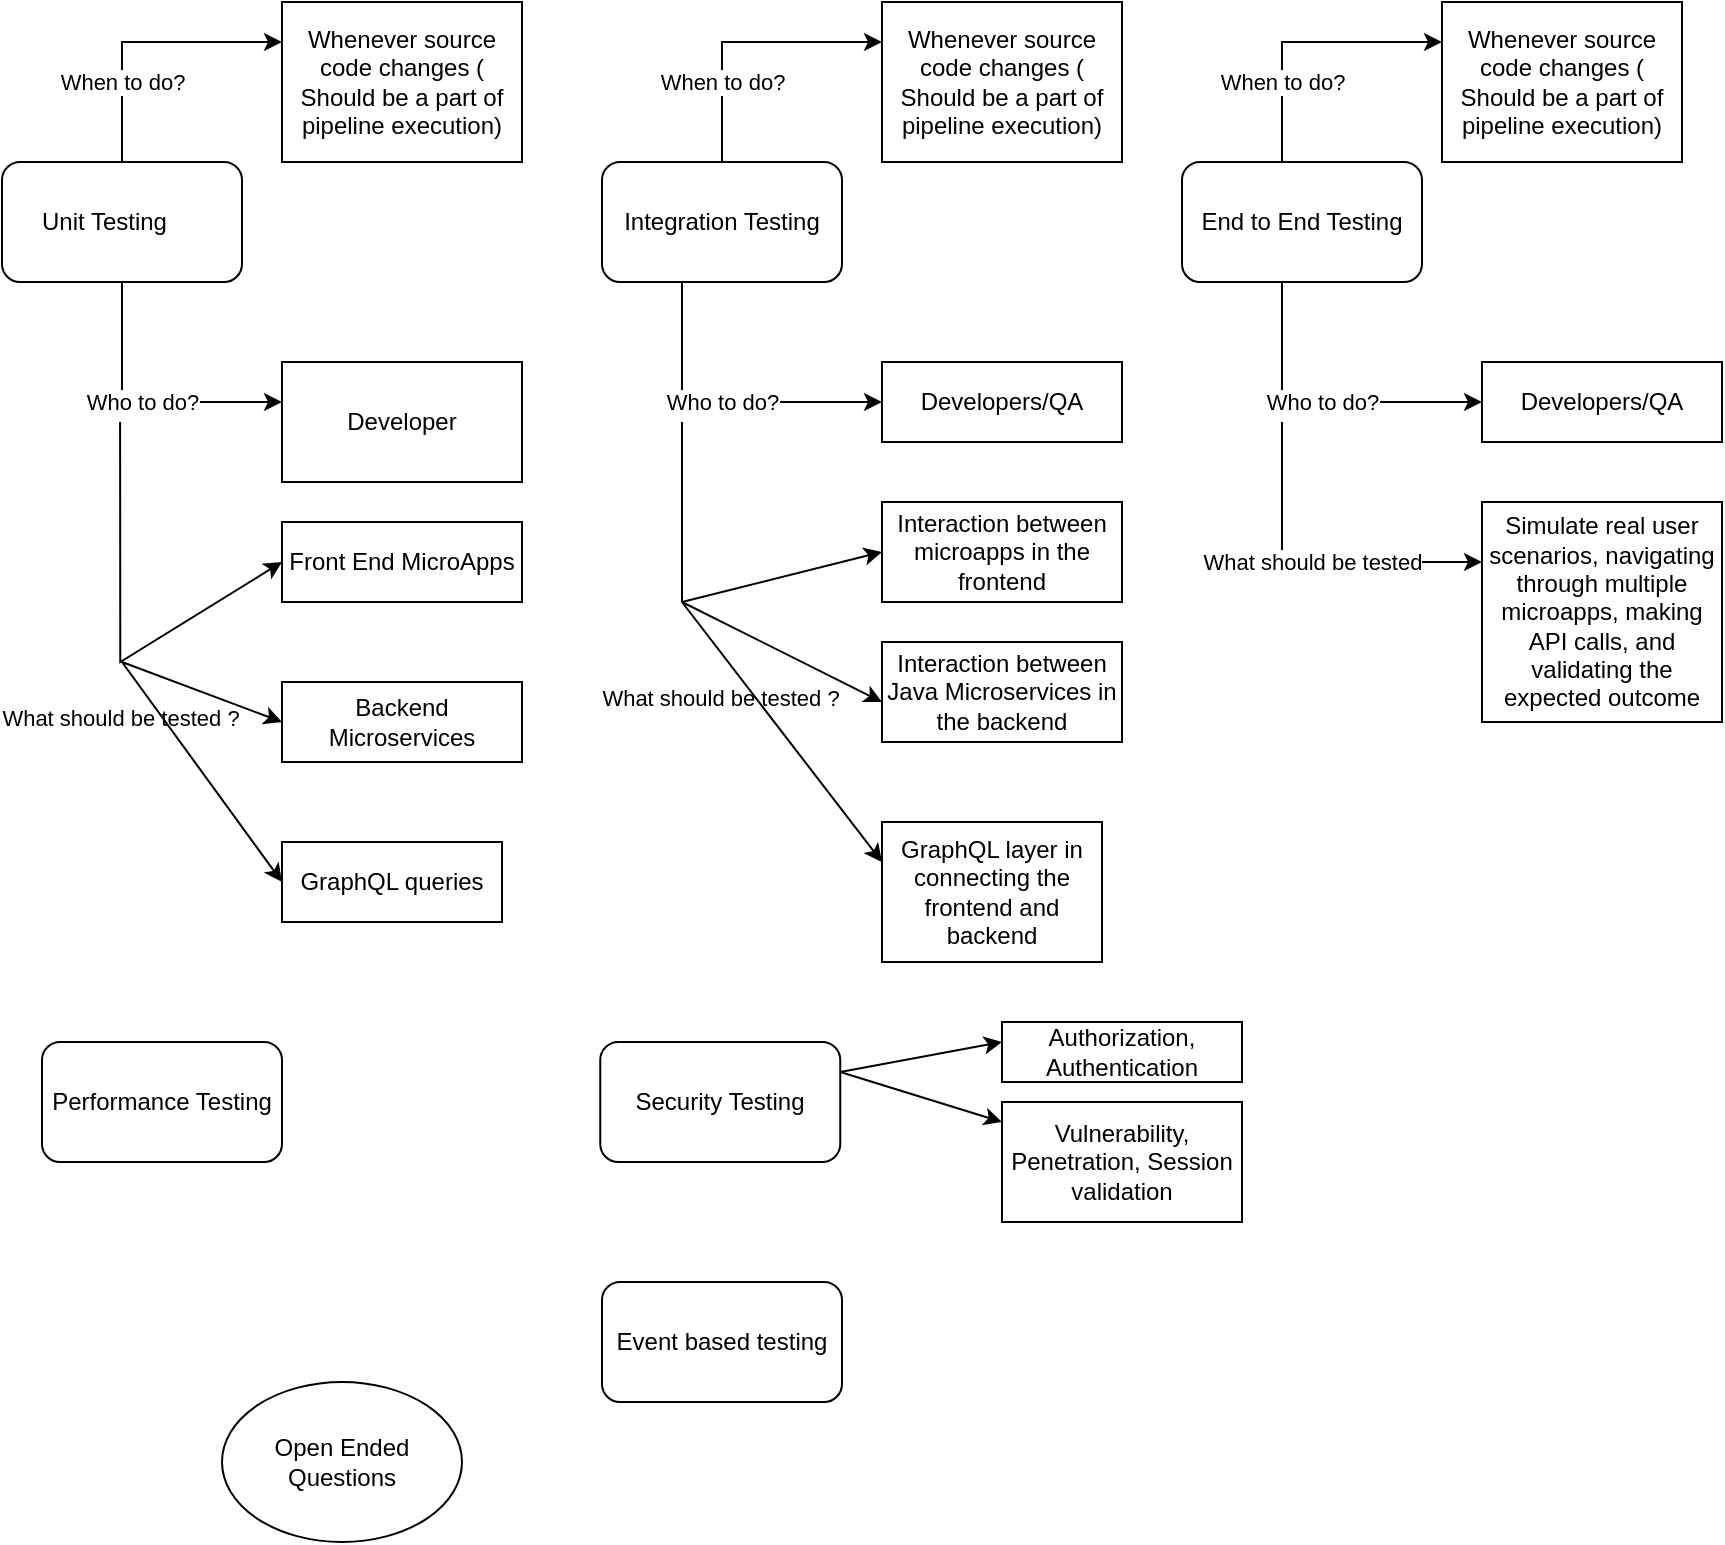 <mxfile version="22.1.18" type="github">
  <diagram name="Page-1" id="RaS_U635jgwuQ6SAFCor">
    <mxGraphModel dx="1072" dy="473" grid="1" gridSize="10" guides="1" tooltips="1" connect="1" arrows="1" fold="1" page="1" pageScale="1" pageWidth="850" pageHeight="1100" math="0" shadow="0">
      <root>
        <mxCell id="0" />
        <mxCell id="1" parent="0" />
        <mxCell id="_rIYjth2nmest8zdoUlv-1" value="Unit Testing&lt;span style=&quot;white-space: pre;&quot;&gt;&#x9;&lt;/span&gt;" style="rounded=1;whiteSpace=wrap;html=1;" vertex="1" parent="1">
          <mxGeometry x="20" y="80" width="120" height="60" as="geometry" />
        </mxCell>
        <mxCell id="_rIYjth2nmest8zdoUlv-2" value="Integration Testing" style="rounded=1;whiteSpace=wrap;html=1;" vertex="1" parent="1">
          <mxGeometry x="320" y="80" width="120" height="60" as="geometry" />
        </mxCell>
        <mxCell id="_rIYjth2nmest8zdoUlv-3" value="End to End Testing" style="rounded=1;whiteSpace=wrap;html=1;" vertex="1" parent="1">
          <mxGeometry x="610" y="80" width="120" height="60" as="geometry" />
        </mxCell>
        <mxCell id="_rIYjth2nmest8zdoUlv-4" value="Performance Testing" style="rounded=1;whiteSpace=wrap;html=1;" vertex="1" parent="1">
          <mxGeometry x="40" y="520" width="120" height="60" as="geometry" />
        </mxCell>
        <mxCell id="_rIYjth2nmest8zdoUlv-5" value="Security Testing" style="rounded=1;whiteSpace=wrap;html=1;" vertex="1" parent="1">
          <mxGeometry x="319.13" y="520" width="120" height="60" as="geometry" />
        </mxCell>
        <mxCell id="_rIYjth2nmest8zdoUlv-6" value="" style="endArrow=classic;html=1;rounded=0;" edge="1" parent="1">
          <mxGeometry relative="1" as="geometry">
            <mxPoint x="80" y="20" as="sourcePoint" />
            <mxPoint x="160" y="20" as="targetPoint" />
            <Array as="points">
              <mxPoint x="80" y="80" />
              <mxPoint x="80" y="20" />
            </Array>
          </mxGeometry>
        </mxCell>
        <mxCell id="_rIYjth2nmest8zdoUlv-7" value="When to do?" style="edgeLabel;resizable=0;html=1;align=center;verticalAlign=middle;rotation=0;" connectable="0" vertex="1" parent="_rIYjth2nmest8zdoUlv-6">
          <mxGeometry relative="1" as="geometry" />
        </mxCell>
        <mxCell id="_rIYjth2nmest8zdoUlv-10" value="" style="endArrow=classic;html=1;rounded=0;exitX=0.5;exitY=1;exitDx=0;exitDy=0;" edge="1" parent="1" source="_rIYjth2nmest8zdoUlv-1">
          <mxGeometry relative="1" as="geometry">
            <mxPoint x="50" y="220" as="sourcePoint" />
            <mxPoint x="160" y="200" as="targetPoint" />
            <Array as="points">
              <mxPoint x="80" y="200" />
            </Array>
          </mxGeometry>
        </mxCell>
        <mxCell id="_rIYjth2nmest8zdoUlv-11" value="Who to do?" style="edgeLabel;resizable=0;html=1;align=center;verticalAlign=middle;" connectable="0" vertex="1" parent="_rIYjth2nmest8zdoUlv-10">
          <mxGeometry relative="1" as="geometry" />
        </mxCell>
        <mxCell id="_rIYjth2nmest8zdoUlv-13" value="Whenever source code changes&amp;nbsp;( Should be a part of pipeline execution)" style="rounded=0;whiteSpace=wrap;html=1;" vertex="1" parent="1">
          <mxGeometry x="160" width="120" height="80" as="geometry" />
        </mxCell>
        <mxCell id="_rIYjth2nmest8zdoUlv-14" value="Developer" style="rounded=0;whiteSpace=wrap;html=1;" vertex="1" parent="1">
          <mxGeometry x="160" y="180" width="120" height="60" as="geometry" />
        </mxCell>
        <mxCell id="_rIYjth2nmest8zdoUlv-17" value="" style="endArrow=classic;html=1;rounded=0;entryX=0;entryY=1;entryDx=0;entryDy=0;" edge="1" parent="1">
          <mxGeometry relative="1" as="geometry">
            <mxPoint x="79.05" y="210" as="sourcePoint" />
            <mxPoint x="160" y="280" as="targetPoint" />
            <Array as="points">
              <mxPoint x="79.14" y="330" />
            </Array>
          </mxGeometry>
        </mxCell>
        <mxCell id="_rIYjth2nmest8zdoUlv-18" value="What should be tested ?" style="edgeLabel;resizable=0;html=1;align=center;verticalAlign=middle;" connectable="0" vertex="1" parent="_rIYjth2nmest8zdoUlv-17">
          <mxGeometry relative="1" as="geometry">
            <mxPoint y="40" as="offset" />
          </mxGeometry>
        </mxCell>
        <mxCell id="_rIYjth2nmest8zdoUlv-21" value="" style="endArrow=classic;html=1;rounded=0;" edge="1" parent="1">
          <mxGeometry width="50" height="50" relative="1" as="geometry">
            <mxPoint x="80" y="330" as="sourcePoint" />
            <mxPoint x="160" y="360" as="targetPoint" />
          </mxGeometry>
        </mxCell>
        <mxCell id="_rIYjth2nmest8zdoUlv-23" value="Front End MicroApps" style="rounded=0;whiteSpace=wrap;html=1;" vertex="1" parent="1">
          <mxGeometry x="160" y="260" width="120" height="40" as="geometry" />
        </mxCell>
        <mxCell id="_rIYjth2nmest8zdoUlv-24" value="Backend Microservices" style="rounded=0;whiteSpace=wrap;html=1;" vertex="1" parent="1">
          <mxGeometry x="160" y="340" width="120" height="40" as="geometry" />
        </mxCell>
        <mxCell id="_rIYjth2nmest8zdoUlv-25" value="" style="endArrow=classic;html=1;rounded=0;" edge="1" parent="1">
          <mxGeometry width="50" height="50" relative="1" as="geometry">
            <mxPoint x="80" y="330" as="sourcePoint" />
            <mxPoint x="160" y="440" as="targetPoint" />
          </mxGeometry>
        </mxCell>
        <mxCell id="_rIYjth2nmest8zdoUlv-26" value="GraphQL queries" style="rounded=0;whiteSpace=wrap;html=1;" vertex="1" parent="1">
          <mxGeometry x="160" y="420" width="110" height="40" as="geometry" />
        </mxCell>
        <mxCell id="_rIYjth2nmest8zdoUlv-29" value="" style="endArrow=classic;html=1;rounded=0;" edge="1" parent="1">
          <mxGeometry relative="1" as="geometry">
            <mxPoint x="380" y="20" as="sourcePoint" />
            <mxPoint x="460" y="20" as="targetPoint" />
            <Array as="points">
              <mxPoint x="380" y="80" />
              <mxPoint x="380" y="20" />
            </Array>
          </mxGeometry>
        </mxCell>
        <mxCell id="_rIYjth2nmest8zdoUlv-30" value="When to do?" style="edgeLabel;resizable=0;html=1;align=center;verticalAlign=middle;rotation=0;" connectable="0" vertex="1" parent="_rIYjth2nmest8zdoUlv-29">
          <mxGeometry relative="1" as="geometry" />
        </mxCell>
        <mxCell id="_rIYjth2nmest8zdoUlv-31" value="Whenever source code changes&amp;nbsp;( Should be a part of pipeline execution)" style="rounded=0;whiteSpace=wrap;html=1;" vertex="1" parent="1">
          <mxGeometry x="460" width="120" height="80" as="geometry" />
        </mxCell>
        <mxCell id="_rIYjth2nmest8zdoUlv-32" value="" style="endArrow=classic;html=1;rounded=0;" edge="1" parent="1">
          <mxGeometry relative="1" as="geometry">
            <mxPoint x="360" y="140" as="sourcePoint" />
            <mxPoint x="460" y="200" as="targetPoint" />
            <Array as="points">
              <mxPoint x="360" y="200" />
            </Array>
          </mxGeometry>
        </mxCell>
        <mxCell id="_rIYjth2nmest8zdoUlv-33" value="Who to do?" style="edgeLabel;resizable=0;html=1;align=center;verticalAlign=middle;" connectable="0" vertex="1" parent="_rIYjth2nmest8zdoUlv-32">
          <mxGeometry relative="1" as="geometry" />
        </mxCell>
        <mxCell id="_rIYjth2nmest8zdoUlv-34" value="Developers/QA" style="rounded=0;whiteSpace=wrap;html=1;" vertex="1" parent="1">
          <mxGeometry x="460" y="180" width="120" height="40" as="geometry" />
        </mxCell>
        <mxCell id="_rIYjth2nmest8zdoUlv-35" value="What should be tested ?" style="edgeLabel;resizable=0;html=1;align=center;verticalAlign=middle;" connectable="0" vertex="1" parent="1">
          <mxGeometry x="379.131" y="348.0" as="geometry" />
        </mxCell>
        <mxCell id="_rIYjth2nmest8zdoUlv-36" value="" style="endArrow=classic;html=1;rounded=0;" edge="1" parent="1">
          <mxGeometry width="50" height="50" relative="1" as="geometry">
            <mxPoint x="360" y="300" as="sourcePoint" />
            <mxPoint x="460" y="350" as="targetPoint" />
          </mxGeometry>
        </mxCell>
        <mxCell id="_rIYjth2nmest8zdoUlv-37" value="Interaction between microapps in the frontend" style="rounded=0;whiteSpace=wrap;html=1;" vertex="1" parent="1">
          <mxGeometry x="460" y="250" width="120" height="50" as="geometry" />
        </mxCell>
        <mxCell id="_rIYjth2nmest8zdoUlv-38" value="Interaction between Java Microservices in the backend" style="rounded=0;whiteSpace=wrap;html=1;" vertex="1" parent="1">
          <mxGeometry x="460" y="320" width="120" height="50" as="geometry" />
        </mxCell>
        <mxCell id="_rIYjth2nmest8zdoUlv-39" value="" style="endArrow=classic;html=1;rounded=0;" edge="1" parent="1">
          <mxGeometry width="50" height="50" relative="1" as="geometry">
            <mxPoint x="360" y="300" as="sourcePoint" />
            <mxPoint x="460" y="430" as="targetPoint" />
          </mxGeometry>
        </mxCell>
        <mxCell id="_rIYjth2nmest8zdoUlv-40" value="GraphQL layer in connecting the frontend and backend" style="rounded=0;whiteSpace=wrap;html=1;" vertex="1" parent="1">
          <mxGeometry x="460" y="410" width="110" height="70" as="geometry" />
        </mxCell>
        <mxCell id="_rIYjth2nmest8zdoUlv-44" value="" style="endArrow=none;html=1;rounded=0;" edge="1" parent="1">
          <mxGeometry width="50" height="50" relative="1" as="geometry">
            <mxPoint x="360" y="300" as="sourcePoint" />
            <mxPoint x="360" y="210" as="targetPoint" />
          </mxGeometry>
        </mxCell>
        <mxCell id="_rIYjth2nmest8zdoUlv-45" value="" style="endArrow=classic;html=1;rounded=0;entryX=0;entryY=0.5;entryDx=0;entryDy=0;" edge="1" parent="1" target="_rIYjth2nmest8zdoUlv-37">
          <mxGeometry width="50" height="50" relative="1" as="geometry">
            <mxPoint x="360" y="300" as="sourcePoint" />
            <mxPoint x="450" y="280" as="targetPoint" />
          </mxGeometry>
        </mxCell>
        <mxCell id="_rIYjth2nmest8zdoUlv-46" value="" style="endArrow=classic;html=1;rounded=0;" edge="1" parent="1">
          <mxGeometry relative="1" as="geometry">
            <mxPoint x="660" y="20" as="sourcePoint" />
            <mxPoint x="740" y="20" as="targetPoint" />
            <Array as="points">
              <mxPoint x="660" y="80" />
              <mxPoint x="660" y="20" />
            </Array>
          </mxGeometry>
        </mxCell>
        <mxCell id="_rIYjth2nmest8zdoUlv-47" value="When to do?" style="edgeLabel;resizable=0;html=1;align=center;verticalAlign=middle;rotation=0;" connectable="0" vertex="1" parent="_rIYjth2nmest8zdoUlv-46">
          <mxGeometry relative="1" as="geometry" />
        </mxCell>
        <mxCell id="_rIYjth2nmest8zdoUlv-48" value="Whenever source code changes ( Should be a part of pipeline execution)" style="rounded=0;whiteSpace=wrap;html=1;" vertex="1" parent="1">
          <mxGeometry x="740" width="120" height="80" as="geometry" />
        </mxCell>
        <mxCell id="_rIYjth2nmest8zdoUlv-49" value="" style="endArrow=classic;html=1;rounded=0;" edge="1" parent="1">
          <mxGeometry relative="1" as="geometry">
            <mxPoint x="660" y="140" as="sourcePoint" />
            <mxPoint x="760" y="200" as="targetPoint" />
            <Array as="points">
              <mxPoint x="660" y="200" />
            </Array>
          </mxGeometry>
        </mxCell>
        <mxCell id="_rIYjth2nmest8zdoUlv-50" value="Who to do?" style="edgeLabel;resizable=0;html=1;align=center;verticalAlign=middle;" connectable="0" vertex="1" parent="_rIYjth2nmest8zdoUlv-49">
          <mxGeometry relative="1" as="geometry" />
        </mxCell>
        <mxCell id="_rIYjth2nmest8zdoUlv-51" value="Developers/QA" style="rounded=0;whiteSpace=wrap;html=1;" vertex="1" parent="1">
          <mxGeometry x="760" y="180" width="120" height="40" as="geometry" />
        </mxCell>
        <mxCell id="_rIYjth2nmest8zdoUlv-52" value="" style="endArrow=classic;html=1;rounded=0;" edge="1" parent="1">
          <mxGeometry relative="1" as="geometry">
            <mxPoint x="660" y="210" as="sourcePoint" />
            <mxPoint x="760" y="280" as="targetPoint" />
            <Array as="points">
              <mxPoint x="660" y="280" />
            </Array>
          </mxGeometry>
        </mxCell>
        <mxCell id="_rIYjth2nmest8zdoUlv-53" value="What should be tested" style="edgeLabel;resizable=0;html=1;align=center;verticalAlign=middle;" connectable="0" vertex="1" parent="_rIYjth2nmest8zdoUlv-52">
          <mxGeometry relative="1" as="geometry" />
        </mxCell>
        <mxCell id="_rIYjth2nmest8zdoUlv-54" value="Simulate real user scenarios, navigating through multiple microapps, making API calls, and validating the expected outcome" style="rounded=0;whiteSpace=wrap;html=1;" vertex="1" parent="1">
          <mxGeometry x="760" y="250" width="120" height="110" as="geometry" />
        </mxCell>
        <mxCell id="_rIYjth2nmest8zdoUlv-55" value="Event based testing" style="rounded=1;whiteSpace=wrap;html=1;" vertex="1" parent="1">
          <mxGeometry x="320" y="640" width="120" height="60" as="geometry" />
        </mxCell>
        <mxCell id="_rIYjth2nmest8zdoUlv-56" value="Open Ended Questions" style="ellipse;whiteSpace=wrap;html=1;" vertex="1" parent="1">
          <mxGeometry x="130" y="690" width="120" height="80" as="geometry" />
        </mxCell>
        <mxCell id="_rIYjth2nmest8zdoUlv-57" value="" style="endArrow=classic;html=1;rounded=0;exitX=1;exitY=0.25;exitDx=0;exitDy=0;" edge="1" parent="1" source="_rIYjth2nmest8zdoUlv-5">
          <mxGeometry width="50" height="50" relative="1" as="geometry">
            <mxPoint x="510" y="560" as="sourcePoint" />
            <mxPoint x="520" y="520" as="targetPoint" />
          </mxGeometry>
        </mxCell>
        <mxCell id="_rIYjth2nmest8zdoUlv-59" value="Authorization, Authentication" style="rounded=0;whiteSpace=wrap;html=1;" vertex="1" parent="1">
          <mxGeometry x="520" y="510" width="120" height="30" as="geometry" />
        </mxCell>
        <mxCell id="_rIYjth2nmest8zdoUlv-60" value="" style="endArrow=classic;html=1;rounded=0;exitX=1;exitY=0.25;exitDx=0;exitDy=0;" edge="1" parent="1" source="_rIYjth2nmest8zdoUlv-5">
          <mxGeometry width="50" height="50" relative="1" as="geometry">
            <mxPoint x="510" y="560" as="sourcePoint" />
            <mxPoint x="520" y="560" as="targetPoint" />
          </mxGeometry>
        </mxCell>
        <mxCell id="_rIYjth2nmest8zdoUlv-61" value="Vulnerability, Penetration, Session validation" style="rounded=0;whiteSpace=wrap;html=1;" vertex="1" parent="1">
          <mxGeometry x="520" y="550" width="120" height="60" as="geometry" />
        </mxCell>
      </root>
    </mxGraphModel>
  </diagram>
</mxfile>
